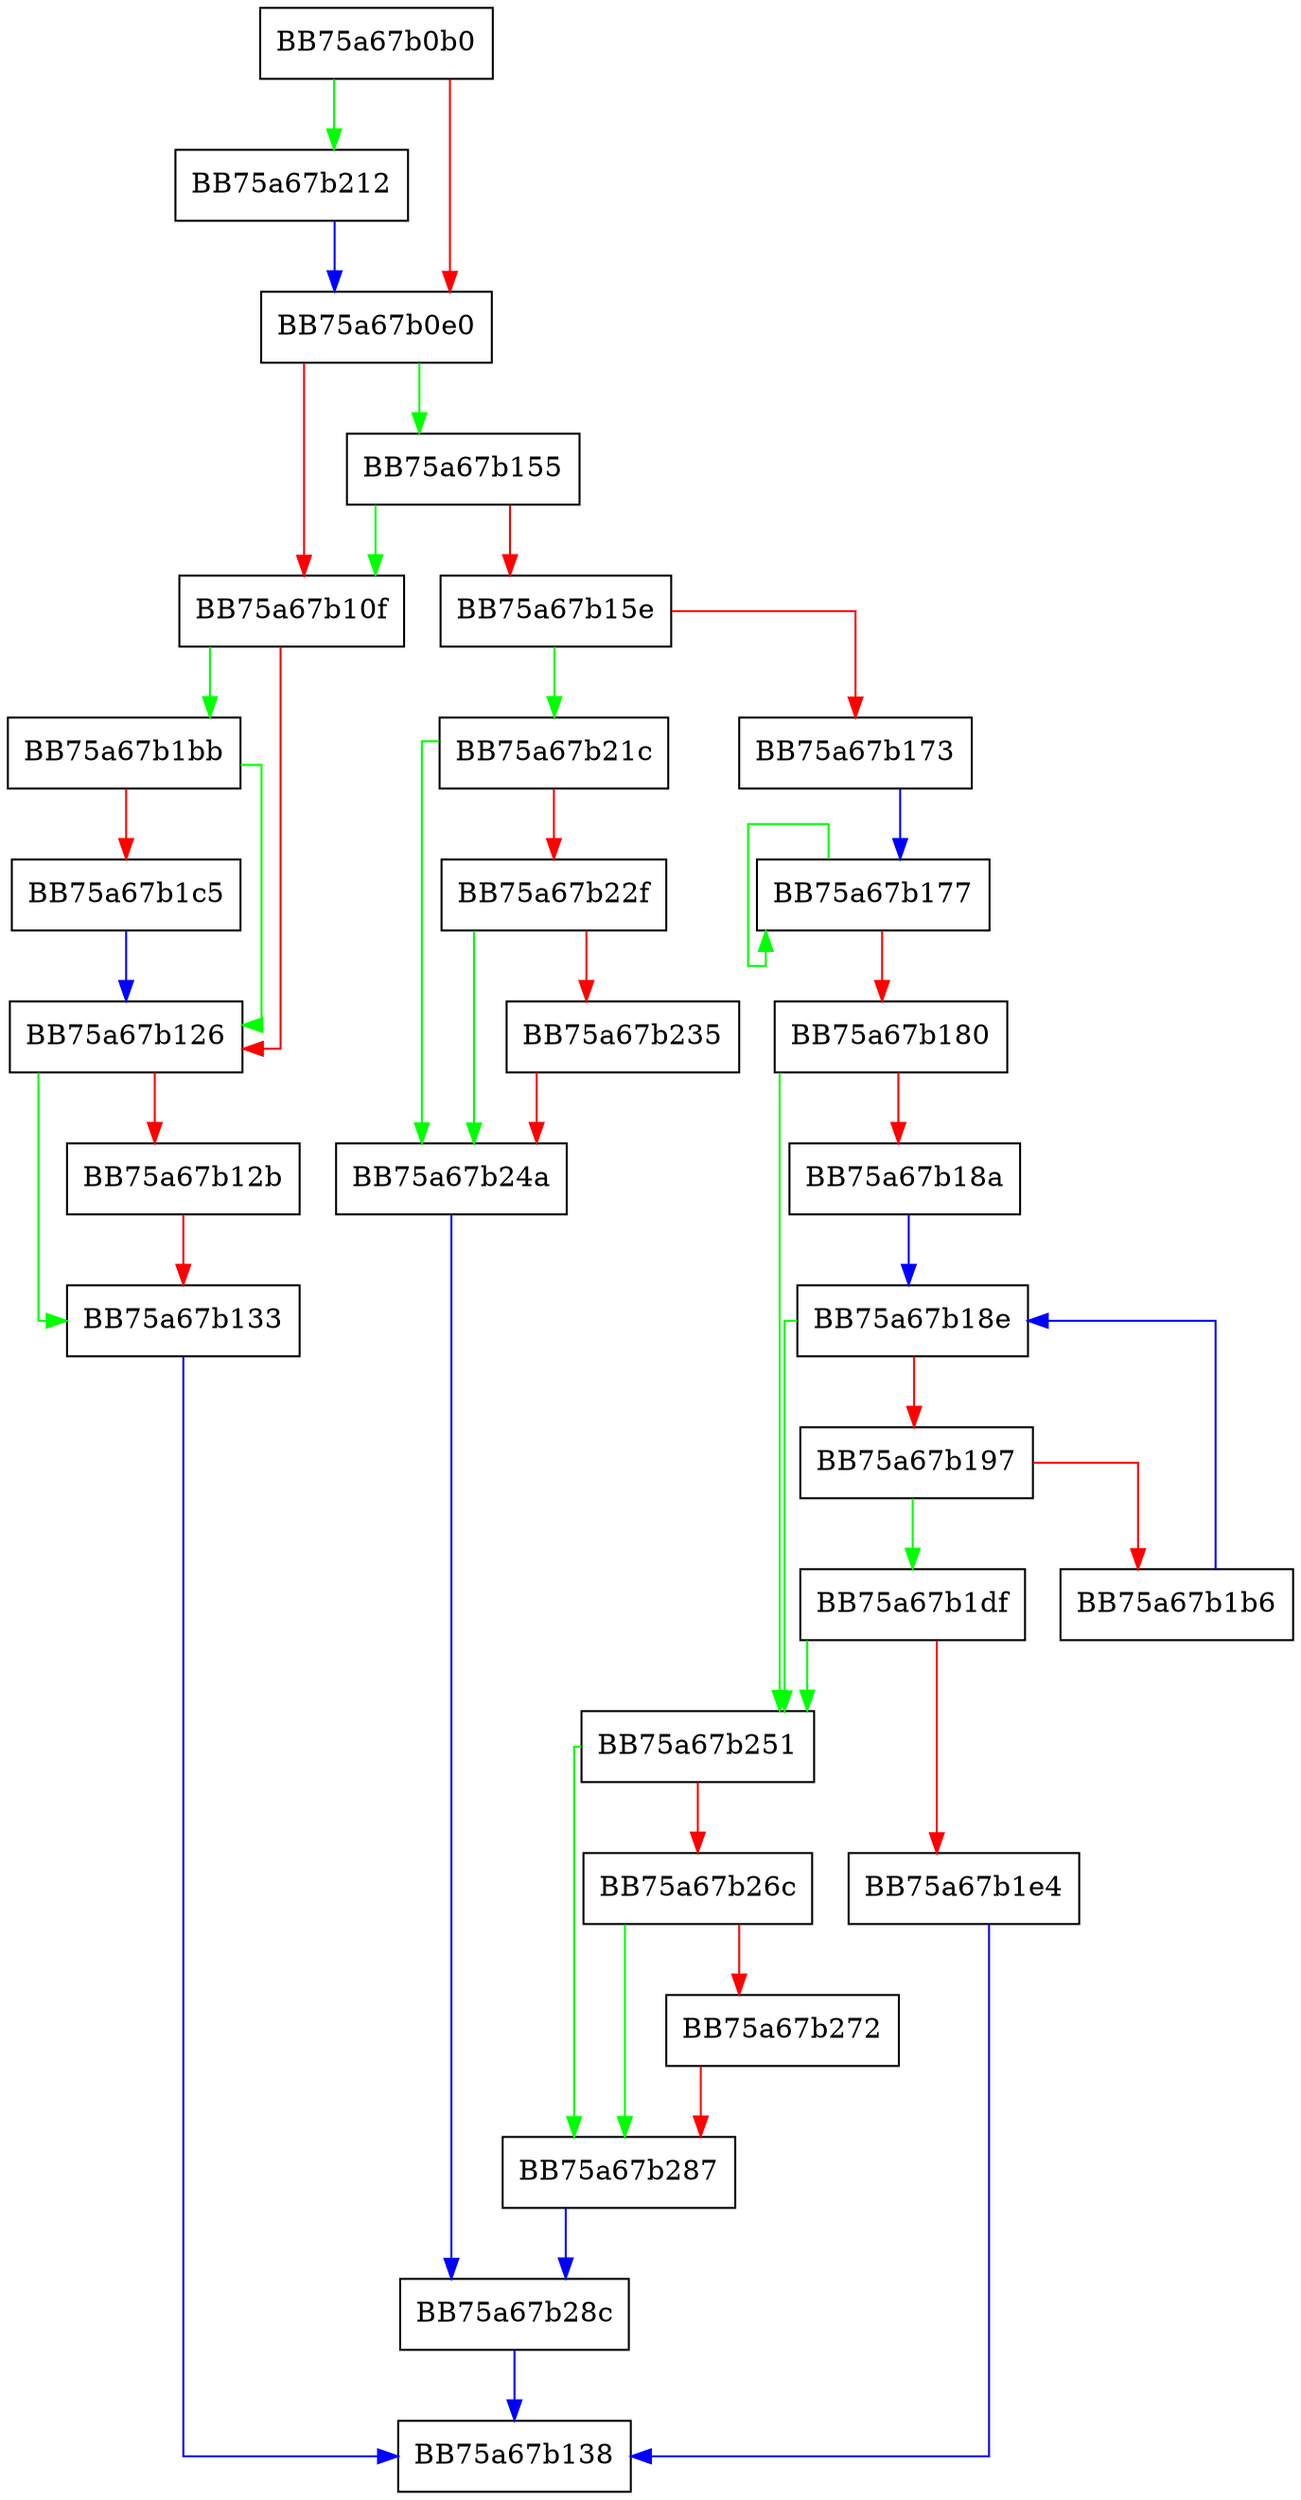 digraph QueryPathFromProfile {
  node [shape="box"];
  graph [splines=ortho];
  BB75a67b0b0 -> BB75a67b212 [color="green"];
  BB75a67b0b0 -> BB75a67b0e0 [color="red"];
  BB75a67b0e0 -> BB75a67b155 [color="green"];
  BB75a67b0e0 -> BB75a67b10f [color="red"];
  BB75a67b10f -> BB75a67b1bb [color="green"];
  BB75a67b10f -> BB75a67b126 [color="red"];
  BB75a67b126 -> BB75a67b133 [color="green"];
  BB75a67b126 -> BB75a67b12b [color="red"];
  BB75a67b12b -> BB75a67b133 [color="red"];
  BB75a67b133 -> BB75a67b138 [color="blue"];
  BB75a67b155 -> BB75a67b10f [color="green"];
  BB75a67b155 -> BB75a67b15e [color="red"];
  BB75a67b15e -> BB75a67b21c [color="green"];
  BB75a67b15e -> BB75a67b173 [color="red"];
  BB75a67b173 -> BB75a67b177 [color="blue"];
  BB75a67b177 -> BB75a67b177 [color="green"];
  BB75a67b177 -> BB75a67b180 [color="red"];
  BB75a67b180 -> BB75a67b251 [color="green"];
  BB75a67b180 -> BB75a67b18a [color="red"];
  BB75a67b18a -> BB75a67b18e [color="blue"];
  BB75a67b18e -> BB75a67b251 [color="green"];
  BB75a67b18e -> BB75a67b197 [color="red"];
  BB75a67b197 -> BB75a67b1df [color="green"];
  BB75a67b197 -> BB75a67b1b6 [color="red"];
  BB75a67b1b6 -> BB75a67b18e [color="blue"];
  BB75a67b1bb -> BB75a67b126 [color="green"];
  BB75a67b1bb -> BB75a67b1c5 [color="red"];
  BB75a67b1c5 -> BB75a67b126 [color="blue"];
  BB75a67b1df -> BB75a67b251 [color="green"];
  BB75a67b1df -> BB75a67b1e4 [color="red"];
  BB75a67b1e4 -> BB75a67b138 [color="blue"];
  BB75a67b212 -> BB75a67b0e0 [color="blue"];
  BB75a67b21c -> BB75a67b24a [color="green"];
  BB75a67b21c -> BB75a67b22f [color="red"];
  BB75a67b22f -> BB75a67b24a [color="green"];
  BB75a67b22f -> BB75a67b235 [color="red"];
  BB75a67b235 -> BB75a67b24a [color="red"];
  BB75a67b24a -> BB75a67b28c [color="blue"];
  BB75a67b251 -> BB75a67b287 [color="green"];
  BB75a67b251 -> BB75a67b26c [color="red"];
  BB75a67b26c -> BB75a67b287 [color="green"];
  BB75a67b26c -> BB75a67b272 [color="red"];
  BB75a67b272 -> BB75a67b287 [color="red"];
  BB75a67b287 -> BB75a67b28c [color="blue"];
  BB75a67b28c -> BB75a67b138 [color="blue"];
}